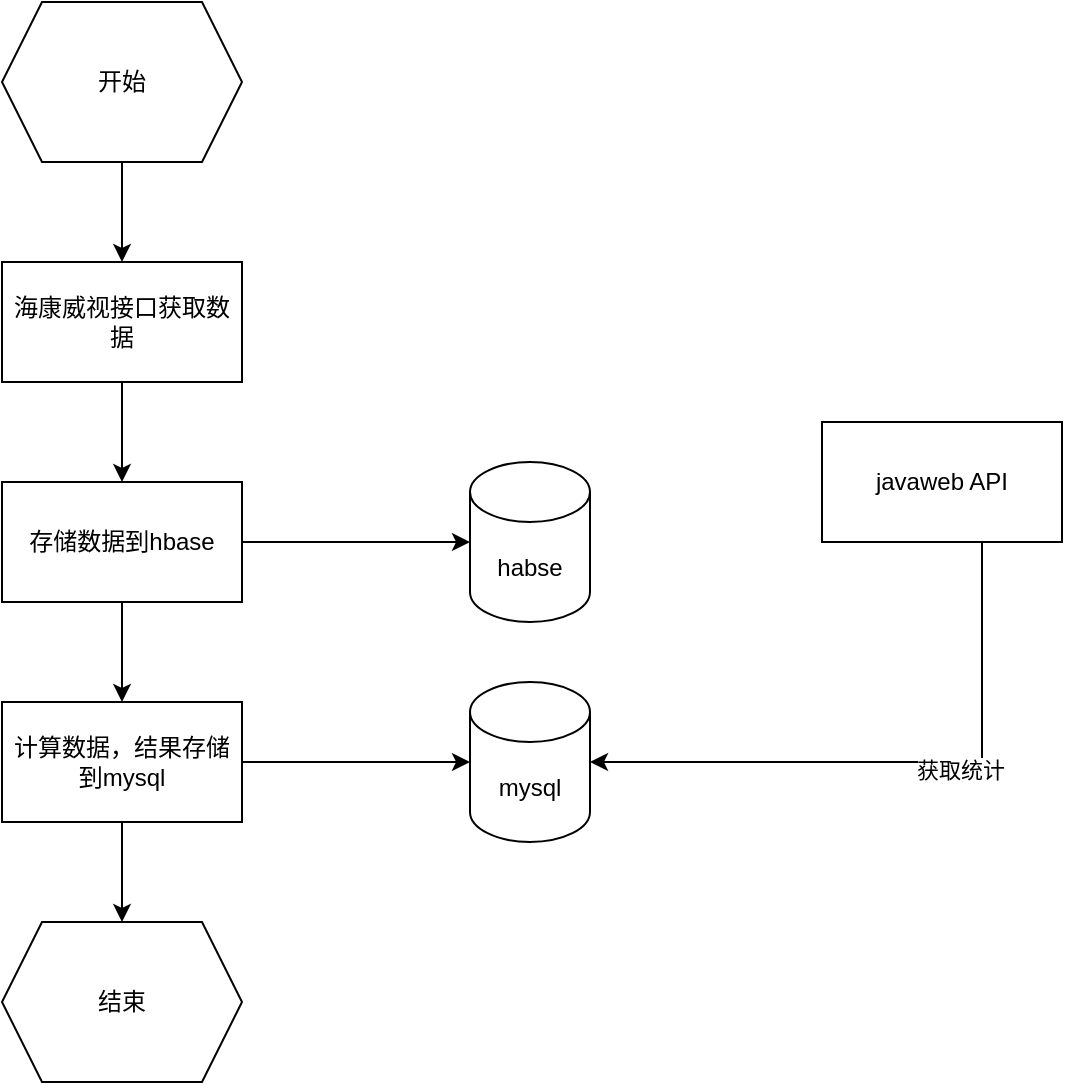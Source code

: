 <mxfile version="20.8.20" type="github">
  <diagram name="第 1 页" id="h5YSy236paZkK4-2h6OC">
    <mxGraphModel dx="2074" dy="1124" grid="1" gridSize="10" guides="1" tooltips="1" connect="1" arrows="1" fold="1" page="1" pageScale="1" pageWidth="827" pageHeight="1169" math="0" shadow="0">
      <root>
        <mxCell id="0" />
        <mxCell id="1" parent="0" />
        <mxCell id="_6bf3mSeWCUpIWqYo0kT-13" style="edgeStyle=orthogonalEdgeStyle;rounded=0;orthogonalLoop=1;jettySize=auto;html=1;" edge="1" parent="1" source="_6bf3mSeWCUpIWqYo0kT-1" target="_6bf3mSeWCUpIWqYo0kT-3">
          <mxGeometry relative="1" as="geometry" />
        </mxCell>
        <mxCell id="_6bf3mSeWCUpIWqYo0kT-1" value="海康威视接口获取数据" style="rounded=0;whiteSpace=wrap;html=1;" vertex="1" parent="1">
          <mxGeometry x="120" y="320" width="120" height="60" as="geometry" />
        </mxCell>
        <mxCell id="_6bf3mSeWCUpIWqYo0kT-14" style="edgeStyle=orthogonalEdgeStyle;rounded=0;orthogonalLoop=1;jettySize=auto;html=1;" edge="1" parent="1" source="_6bf3mSeWCUpIWqYo0kT-3" target="_6bf3mSeWCUpIWqYo0kT-4">
          <mxGeometry relative="1" as="geometry" />
        </mxCell>
        <mxCell id="_6bf3mSeWCUpIWqYo0kT-18" style="edgeStyle=orthogonalEdgeStyle;rounded=0;orthogonalLoop=1;jettySize=auto;html=1;" edge="1" parent="1" source="_6bf3mSeWCUpIWqYo0kT-3" target="_6bf3mSeWCUpIWqYo0kT-16">
          <mxGeometry relative="1" as="geometry" />
        </mxCell>
        <mxCell id="_6bf3mSeWCUpIWqYo0kT-3" value="存储数据到hbase" style="rounded=0;whiteSpace=wrap;html=1;" vertex="1" parent="1">
          <mxGeometry x="120" y="430" width="120" height="60" as="geometry" />
        </mxCell>
        <mxCell id="_6bf3mSeWCUpIWqYo0kT-15" style="edgeStyle=orthogonalEdgeStyle;rounded=0;orthogonalLoop=1;jettySize=auto;html=1;" edge="1" parent="1" source="_6bf3mSeWCUpIWqYo0kT-4" target="_6bf3mSeWCUpIWqYo0kT-9">
          <mxGeometry relative="1" as="geometry" />
        </mxCell>
        <mxCell id="_6bf3mSeWCUpIWqYo0kT-19" style="edgeStyle=orthogonalEdgeStyle;rounded=0;orthogonalLoop=1;jettySize=auto;html=1;entryX=0;entryY=0.5;entryDx=0;entryDy=0;entryPerimeter=0;" edge="1" parent="1" source="_6bf3mSeWCUpIWqYo0kT-4" target="_6bf3mSeWCUpIWqYo0kT-17">
          <mxGeometry relative="1" as="geometry" />
        </mxCell>
        <mxCell id="_6bf3mSeWCUpIWqYo0kT-4" value="计算数据，结果存储到mysql" style="rounded=0;whiteSpace=wrap;html=1;" vertex="1" parent="1">
          <mxGeometry x="120" y="540" width="120" height="60" as="geometry" />
        </mxCell>
        <mxCell id="_6bf3mSeWCUpIWqYo0kT-21" style="edgeStyle=orthogonalEdgeStyle;rounded=0;orthogonalLoop=1;jettySize=auto;html=1;entryX=1;entryY=0.5;entryDx=0;entryDy=0;entryPerimeter=0;" edge="1" parent="1" source="_6bf3mSeWCUpIWqYo0kT-7" target="_6bf3mSeWCUpIWqYo0kT-17">
          <mxGeometry relative="1" as="geometry">
            <Array as="points">
              <mxPoint x="610" y="570" />
            </Array>
          </mxGeometry>
        </mxCell>
        <mxCell id="_6bf3mSeWCUpIWqYo0kT-22" value="获取统计" style="edgeLabel;html=1;align=center;verticalAlign=middle;resizable=0;points=[];" vertex="1" connectable="0" parent="_6bf3mSeWCUpIWqYo0kT-21">
          <mxGeometry x="-0.209" y="4" relative="1" as="geometry">
            <mxPoint as="offset" />
          </mxGeometry>
        </mxCell>
        <mxCell id="_6bf3mSeWCUpIWqYo0kT-7" value="javaweb API" style="rounded=0;whiteSpace=wrap;html=1;" vertex="1" parent="1">
          <mxGeometry x="530" y="400" width="120" height="60" as="geometry" />
        </mxCell>
        <mxCell id="_6bf3mSeWCUpIWqYo0kT-12" style="edgeStyle=orthogonalEdgeStyle;rounded=0;orthogonalLoop=1;jettySize=auto;html=1;" edge="1" parent="1" source="_6bf3mSeWCUpIWqYo0kT-8" target="_6bf3mSeWCUpIWqYo0kT-1">
          <mxGeometry relative="1" as="geometry" />
        </mxCell>
        <mxCell id="_6bf3mSeWCUpIWqYo0kT-8" value="开始" style="shape=hexagon;perimeter=hexagonPerimeter2;whiteSpace=wrap;html=1;fixedSize=1;" vertex="1" parent="1">
          <mxGeometry x="120" y="190" width="120" height="80" as="geometry" />
        </mxCell>
        <mxCell id="_6bf3mSeWCUpIWqYo0kT-9" value="结束" style="shape=hexagon;perimeter=hexagonPerimeter2;whiteSpace=wrap;html=1;fixedSize=1;" vertex="1" parent="1">
          <mxGeometry x="120" y="650" width="120" height="80" as="geometry" />
        </mxCell>
        <mxCell id="_6bf3mSeWCUpIWqYo0kT-16" value="habse" style="shape=cylinder3;whiteSpace=wrap;html=1;boundedLbl=1;backgroundOutline=1;size=15;" vertex="1" parent="1">
          <mxGeometry x="354" y="420" width="60" height="80" as="geometry" />
        </mxCell>
        <mxCell id="_6bf3mSeWCUpIWqYo0kT-17" value="mysql" style="shape=cylinder3;whiteSpace=wrap;html=1;boundedLbl=1;backgroundOutline=1;size=15;" vertex="1" parent="1">
          <mxGeometry x="354" y="530" width="60" height="80" as="geometry" />
        </mxCell>
      </root>
    </mxGraphModel>
  </diagram>
</mxfile>
